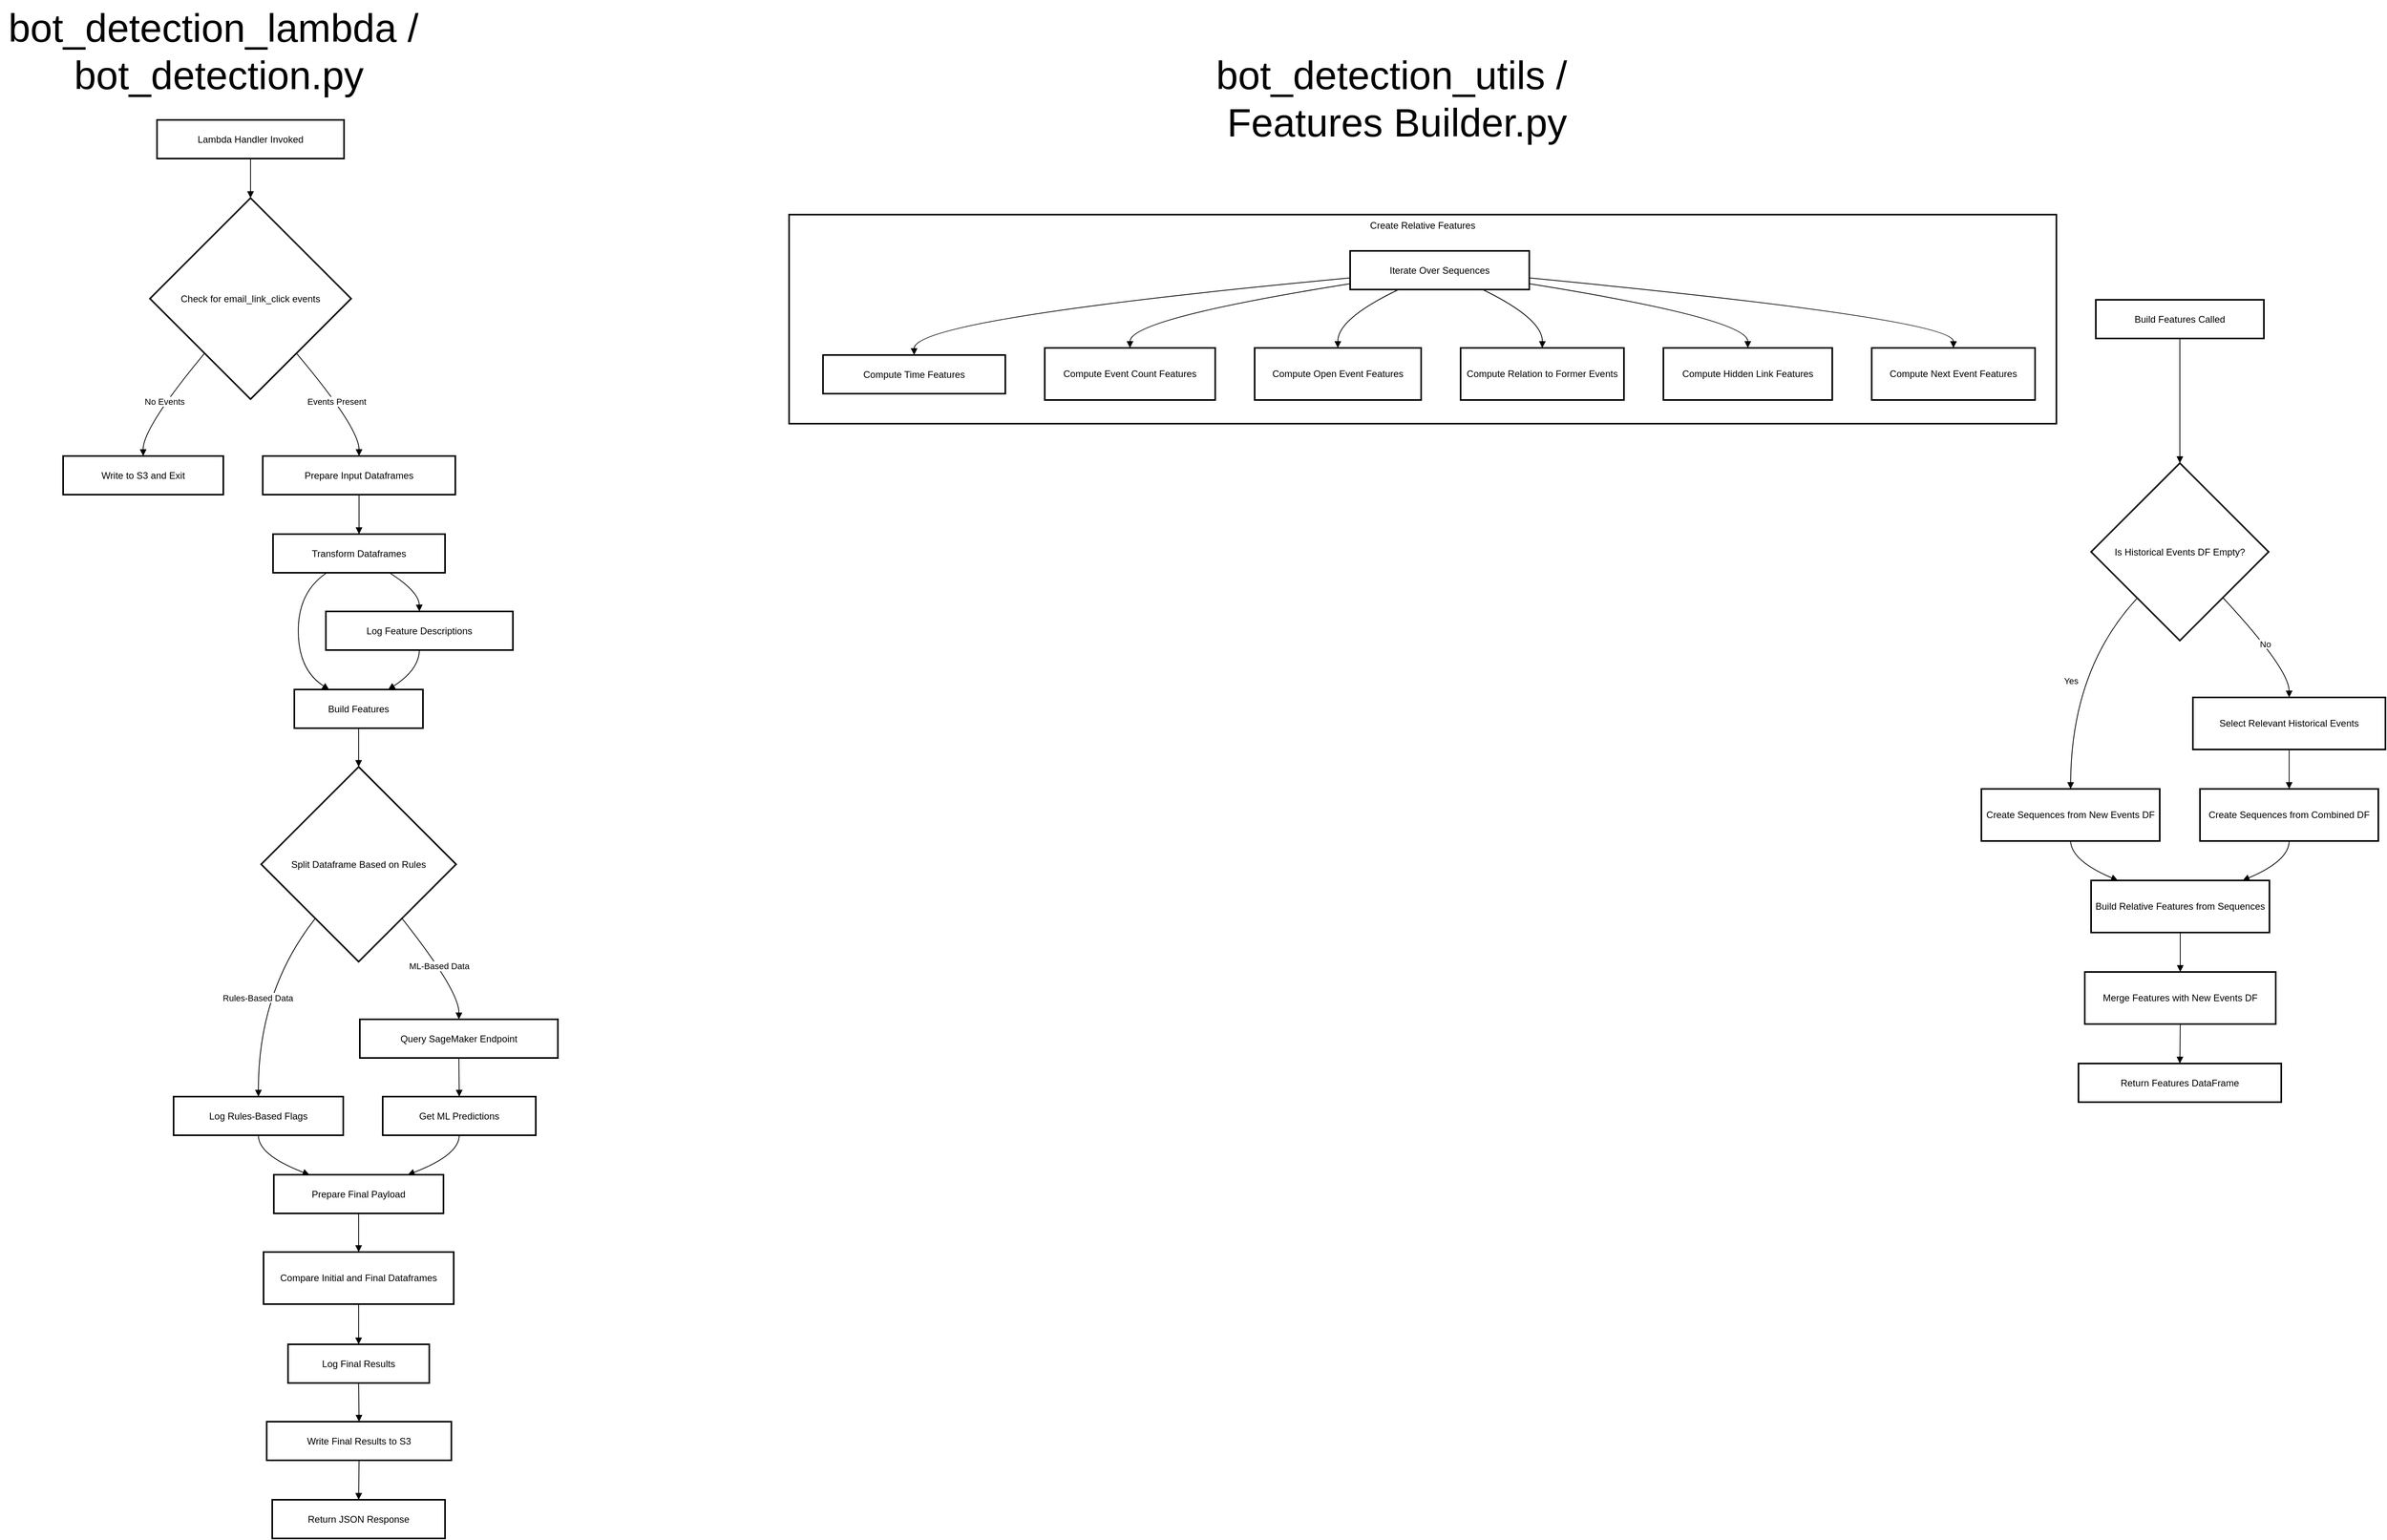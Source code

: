 <mxfile version="24.7.17">
  <diagram name="Page-1" id="3eVfE4N3FL_XPuebNrsI">
    <mxGraphModel dx="3212" dy="2682" grid="1" gridSize="10" guides="1" tooltips="1" connect="1" arrows="1" fold="1" page="1" pageScale="1" pageWidth="827" pageHeight="1169" math="0" shadow="0">
      <root>
        <mxCell id="0" />
        <mxCell id="1" parent="0" />
        <mxCell id="KNTmnaW5pSriOuO3dziM-1" value="Lambda Handler Invoked" style="whiteSpace=wrap;strokeWidth=2;" vertex="1" parent="1">
          <mxGeometry x="139" y="20" width="237" height="49" as="geometry" />
        </mxCell>
        <mxCell id="KNTmnaW5pSriOuO3dziM-2" value="Check for email_link_click events" style="rhombus;strokeWidth=2;whiteSpace=wrap;" vertex="1" parent="1">
          <mxGeometry x="130" y="119" width="255" height="255" as="geometry" />
        </mxCell>
        <mxCell id="KNTmnaW5pSriOuO3dziM-3" value="Write to S3 and Exit" style="whiteSpace=wrap;strokeWidth=2;" vertex="1" parent="1">
          <mxGeometry x="20" y="446" width="203" height="49" as="geometry" />
        </mxCell>
        <mxCell id="KNTmnaW5pSriOuO3dziM-4" value="Prepare Input Dataframes" style="whiteSpace=wrap;strokeWidth=2;" vertex="1" parent="1">
          <mxGeometry x="273" y="446" width="244" height="49" as="geometry" />
        </mxCell>
        <mxCell id="KNTmnaW5pSriOuO3dziM-5" value="Transform Dataframes" style="whiteSpace=wrap;strokeWidth=2;" vertex="1" parent="1">
          <mxGeometry x="286" y="545" width="218" height="49" as="geometry" />
        </mxCell>
        <mxCell id="KNTmnaW5pSriOuO3dziM-6" value="Build Features" style="whiteSpace=wrap;strokeWidth=2;" vertex="1" parent="1">
          <mxGeometry x="313" y="742" width="163" height="49" as="geometry" />
        </mxCell>
        <mxCell id="KNTmnaW5pSriOuO3dziM-7" value="Split Dataframe Based on Rules" style="rhombus;strokeWidth=2;whiteSpace=wrap;" vertex="1" parent="1">
          <mxGeometry x="271" y="840" width="247" height="247" as="geometry" />
        </mxCell>
        <mxCell id="KNTmnaW5pSriOuO3dziM-8" value="Log Rules-Based Flags" style="whiteSpace=wrap;strokeWidth=2;" vertex="1" parent="1">
          <mxGeometry x="160" y="1258" width="215" height="49" as="geometry" />
        </mxCell>
        <mxCell id="KNTmnaW5pSriOuO3dziM-9" value="Query SageMaker Endpoint" style="whiteSpace=wrap;strokeWidth=2;" vertex="1" parent="1">
          <mxGeometry x="396" y="1160" width="251" height="49" as="geometry" />
        </mxCell>
        <mxCell id="KNTmnaW5pSriOuO3dziM-10" value="Get ML Predictions" style="whiteSpace=wrap;strokeWidth=2;" vertex="1" parent="1">
          <mxGeometry x="425" y="1258" width="194" height="49" as="geometry" />
        </mxCell>
        <mxCell id="KNTmnaW5pSriOuO3dziM-11" value="Prepare Final Payload" style="whiteSpace=wrap;strokeWidth=2;" vertex="1" parent="1">
          <mxGeometry x="287" y="1357" width="215" height="49" as="geometry" />
        </mxCell>
        <mxCell id="KNTmnaW5pSriOuO3dziM-12" value="Compare Initial and Final Dataframes" style="whiteSpace=wrap;strokeWidth=2;" vertex="1" parent="1">
          <mxGeometry x="274" y="1455" width="241" height="66" as="geometry" />
        </mxCell>
        <mxCell id="KNTmnaW5pSriOuO3dziM-13" value="Log Final Results" style="whiteSpace=wrap;strokeWidth=2;" vertex="1" parent="1">
          <mxGeometry x="305" y="1572" width="179" height="49" as="geometry" />
        </mxCell>
        <mxCell id="KNTmnaW5pSriOuO3dziM-14" value="Write Final Results to S3" style="whiteSpace=wrap;strokeWidth=2;" vertex="1" parent="1">
          <mxGeometry x="278" y="1670" width="234" height="49" as="geometry" />
        </mxCell>
        <mxCell id="KNTmnaW5pSriOuO3dziM-15" value="Return JSON Response" style="whiteSpace=wrap;strokeWidth=2;" vertex="1" parent="1">
          <mxGeometry x="285" y="1769" width="219" height="49" as="geometry" />
        </mxCell>
        <mxCell id="KNTmnaW5pSriOuO3dziM-16" value="Log Feature Descriptions" style="whiteSpace=wrap;strokeWidth=2;" vertex="1" parent="1">
          <mxGeometry x="353" y="643" width="237" height="49" as="geometry" />
        </mxCell>
        <mxCell id="KNTmnaW5pSriOuO3dziM-17" value="" style="curved=1;startArrow=none;endArrow=block;exitX=0.5;exitY=0.99;entryX=0.5;entryY=0;rounded=0;" edge="1" parent="1" source="KNTmnaW5pSriOuO3dziM-1" target="KNTmnaW5pSriOuO3dziM-2">
          <mxGeometry relative="1" as="geometry">
            <Array as="points" />
          </mxGeometry>
        </mxCell>
        <mxCell id="KNTmnaW5pSriOuO3dziM-18" value="No Events" style="curved=1;startArrow=none;endArrow=block;exitX=0.08;exitY=1;entryX=0.5;entryY=0.01;rounded=0;" edge="1" parent="1" source="KNTmnaW5pSriOuO3dziM-2" target="KNTmnaW5pSriOuO3dziM-3">
          <mxGeometry relative="1" as="geometry">
            <Array as="points">
              <mxPoint x="121" y="410" />
            </Array>
          </mxGeometry>
        </mxCell>
        <mxCell id="KNTmnaW5pSriOuO3dziM-19" value="Events Present" style="curved=1;startArrow=none;endArrow=block;exitX=0.92;exitY=1;entryX=0.5;entryY=0.01;rounded=0;" edge="1" parent="1" source="KNTmnaW5pSriOuO3dziM-2" target="KNTmnaW5pSriOuO3dziM-4">
          <mxGeometry relative="1" as="geometry">
            <Array as="points">
              <mxPoint x="395" y="410" />
            </Array>
          </mxGeometry>
        </mxCell>
        <mxCell id="KNTmnaW5pSriOuO3dziM-20" value="" style="curved=1;startArrow=none;endArrow=block;exitX=0.5;exitY=1;entryX=0.5;entryY=0;rounded=0;" edge="1" parent="1" source="KNTmnaW5pSriOuO3dziM-4" target="KNTmnaW5pSriOuO3dziM-5">
          <mxGeometry relative="1" as="geometry">
            <Array as="points" />
          </mxGeometry>
        </mxCell>
        <mxCell id="KNTmnaW5pSriOuO3dziM-21" value="" style="curved=1;startArrow=none;endArrow=block;exitX=0.32;exitY=0.98;entryX=0.27;entryY=0;rounded=0;" edge="1" parent="1" source="KNTmnaW5pSriOuO3dziM-5" target="KNTmnaW5pSriOuO3dziM-6">
          <mxGeometry relative="1" as="geometry">
            <Array as="points">
              <mxPoint x="318" y="618" />
              <mxPoint x="318" y="717" />
            </Array>
          </mxGeometry>
        </mxCell>
        <mxCell id="KNTmnaW5pSriOuO3dziM-22" value="" style="curved=1;startArrow=none;endArrow=block;exitX=0.5;exitY=0.98;entryX=0.5;entryY=0;rounded=0;" edge="1" parent="1" source="KNTmnaW5pSriOuO3dziM-6" target="KNTmnaW5pSriOuO3dziM-7">
          <mxGeometry relative="1" as="geometry">
            <Array as="points" />
          </mxGeometry>
        </mxCell>
        <mxCell id="KNTmnaW5pSriOuO3dziM-23" value="Rules-Based Data" style="curved=1;startArrow=none;endArrow=block;exitX=0.1;exitY=1;entryX=0.5;entryY=0.01;rounded=0;" edge="1" parent="1" source="KNTmnaW5pSriOuO3dziM-7" target="KNTmnaW5pSriOuO3dziM-8">
          <mxGeometry relative="1" as="geometry">
            <Array as="points">
              <mxPoint x="267" y="1124" />
            </Array>
          </mxGeometry>
        </mxCell>
        <mxCell id="KNTmnaW5pSriOuO3dziM-24" value="ML-Based Data" style="curved=1;startArrow=none;endArrow=block;exitX=0.9;exitY=1;entryX=0.5;entryY=0;rounded=0;" edge="1" parent="1" source="KNTmnaW5pSriOuO3dziM-7" target="KNTmnaW5pSriOuO3dziM-9">
          <mxGeometry relative="1" as="geometry">
            <Array as="points">
              <mxPoint x="522" y="1124" />
            </Array>
          </mxGeometry>
        </mxCell>
        <mxCell id="KNTmnaW5pSriOuO3dziM-25" value="" style="curved=1;startArrow=none;endArrow=block;exitX=0.5;exitY=0.99;entryX=0.5;entryY=0.01;rounded=0;" edge="1" parent="1" source="KNTmnaW5pSriOuO3dziM-9" target="KNTmnaW5pSriOuO3dziM-10">
          <mxGeometry relative="1" as="geometry">
            <Array as="points" />
          </mxGeometry>
        </mxCell>
        <mxCell id="KNTmnaW5pSriOuO3dziM-26" value="" style="curved=1;startArrow=none;endArrow=block;exitX=0.5;exitY=1;entryX=0.21;entryY=0;rounded=0;" edge="1" parent="1" source="KNTmnaW5pSriOuO3dziM-8" target="KNTmnaW5pSriOuO3dziM-11">
          <mxGeometry relative="1" as="geometry">
            <Array as="points">
              <mxPoint x="267" y="1332" />
            </Array>
          </mxGeometry>
        </mxCell>
        <mxCell id="KNTmnaW5pSriOuO3dziM-27" value="" style="curved=1;startArrow=none;endArrow=block;exitX=0.5;exitY=1;entryX=0.79;entryY=0;rounded=0;" edge="1" parent="1" source="KNTmnaW5pSriOuO3dziM-10" target="KNTmnaW5pSriOuO3dziM-11">
          <mxGeometry relative="1" as="geometry">
            <Array as="points">
              <mxPoint x="522" y="1332" />
            </Array>
          </mxGeometry>
        </mxCell>
        <mxCell id="KNTmnaW5pSriOuO3dziM-28" value="" style="curved=1;startArrow=none;endArrow=block;exitX=0.5;exitY=0.99;entryX=0.5;entryY=0.01;rounded=0;" edge="1" parent="1" source="KNTmnaW5pSriOuO3dziM-11" target="KNTmnaW5pSriOuO3dziM-12">
          <mxGeometry relative="1" as="geometry">
            <Array as="points" />
          </mxGeometry>
        </mxCell>
        <mxCell id="KNTmnaW5pSriOuO3dziM-29" value="" style="curved=1;startArrow=none;endArrow=block;exitX=0.5;exitY=1.01;entryX=0.5;entryY=-0.01;rounded=0;" edge="1" parent="1" source="KNTmnaW5pSriOuO3dziM-12" target="KNTmnaW5pSriOuO3dziM-13">
          <mxGeometry relative="1" as="geometry">
            <Array as="points" />
          </mxGeometry>
        </mxCell>
        <mxCell id="KNTmnaW5pSriOuO3dziM-30" value="" style="curved=1;startArrow=none;endArrow=block;exitX=0.5;exitY=0.98;entryX=0.5;entryY=0;rounded=0;" edge="1" parent="1" source="KNTmnaW5pSriOuO3dziM-13" target="KNTmnaW5pSriOuO3dziM-14">
          <mxGeometry relative="1" as="geometry">
            <Array as="points" />
          </mxGeometry>
        </mxCell>
        <mxCell id="KNTmnaW5pSriOuO3dziM-31" value="" style="curved=1;startArrow=none;endArrow=block;exitX=0.5;exitY=0.99;entryX=0.5;entryY=-0.01;rounded=0;" edge="1" parent="1" source="KNTmnaW5pSriOuO3dziM-14" target="KNTmnaW5pSriOuO3dziM-15">
          <mxGeometry relative="1" as="geometry">
            <Array as="points" />
          </mxGeometry>
        </mxCell>
        <mxCell id="KNTmnaW5pSriOuO3dziM-32" value="" style="curved=1;startArrow=none;endArrow=block;exitX=0.67;exitY=0.98;entryX=0.5;entryY=0.01;rounded=0;" edge="1" parent="1" source="KNTmnaW5pSriOuO3dziM-5" target="KNTmnaW5pSriOuO3dziM-16">
          <mxGeometry relative="1" as="geometry">
            <Array as="points">
              <mxPoint x="471" y="618" />
            </Array>
          </mxGeometry>
        </mxCell>
        <mxCell id="KNTmnaW5pSriOuO3dziM-33" value="" style="curved=1;startArrow=none;endArrow=block;exitX=0.5;exitY=1;entryX=0.73;entryY=0;rounded=0;" edge="1" parent="1" source="KNTmnaW5pSriOuO3dziM-16" target="KNTmnaW5pSriOuO3dziM-6">
          <mxGeometry relative="1" as="geometry">
            <Array as="points">
              <mxPoint x="471" y="717" />
            </Array>
          </mxGeometry>
        </mxCell>
        <mxCell id="KNTmnaW5pSriOuO3dziM-34" value="Create Relative Features" style="whiteSpace=wrap;strokeWidth=2;verticalAlign=top;" vertex="1" parent="1">
          <mxGeometry x="940" y="140" width="1606" height="265" as="geometry" />
        </mxCell>
        <mxCell id="KNTmnaW5pSriOuO3dziM-35" value="Iterate Over Sequences" style="whiteSpace=wrap;strokeWidth=2;" vertex="1" parent="KNTmnaW5pSriOuO3dziM-34">
          <mxGeometry x="711" y="46" width="227" height="49" as="geometry" />
        </mxCell>
        <mxCell id="KNTmnaW5pSriOuO3dziM-36" value="Compute Time Features" style="whiteSpace=wrap;strokeWidth=2;" vertex="1" parent="KNTmnaW5pSriOuO3dziM-34">
          <mxGeometry x="43" y="178" width="231" height="49" as="geometry" />
        </mxCell>
        <mxCell id="KNTmnaW5pSriOuO3dziM-37" value="Compute Event Count Features" style="whiteSpace=wrap;strokeWidth=2;" vertex="1" parent="KNTmnaW5pSriOuO3dziM-34">
          <mxGeometry x="324" y="169" width="216" height="66" as="geometry" />
        </mxCell>
        <mxCell id="KNTmnaW5pSriOuO3dziM-38" value="Compute Open Event Features" style="whiteSpace=wrap;strokeWidth=2;" vertex="1" parent="KNTmnaW5pSriOuO3dziM-34">
          <mxGeometry x="590" y="169" width="211" height="66" as="geometry" />
        </mxCell>
        <mxCell id="KNTmnaW5pSriOuO3dziM-39" value="Compute Relation to Former Events" style="whiteSpace=wrap;strokeWidth=2;" vertex="1" parent="KNTmnaW5pSriOuO3dziM-34">
          <mxGeometry x="851" y="169" width="207" height="66" as="geometry" />
        </mxCell>
        <mxCell id="KNTmnaW5pSriOuO3dziM-40" value="Compute Hidden Link Features" style="whiteSpace=wrap;strokeWidth=2;" vertex="1" parent="KNTmnaW5pSriOuO3dziM-34">
          <mxGeometry x="1108" y="169" width="214" height="66" as="geometry" />
        </mxCell>
        <mxCell id="KNTmnaW5pSriOuO3dziM-41" value="Compute Next Event Features" style="whiteSpace=wrap;strokeWidth=2;" vertex="1" parent="KNTmnaW5pSriOuO3dziM-34">
          <mxGeometry x="1372" y="169" width="207" height="66" as="geometry" />
        </mxCell>
        <mxCell id="KNTmnaW5pSriOuO3dziM-42" value="" style="curved=1;startArrow=none;endArrow=block;exitX=0;exitY=0.7;entryX=0.5;entryY=0;rounded=0;" edge="1" parent="KNTmnaW5pSriOuO3dziM-34" source="KNTmnaW5pSriOuO3dziM-35" target="KNTmnaW5pSriOuO3dziM-36">
          <mxGeometry relative="1" as="geometry">
            <Array as="points">
              <mxPoint x="158" y="132" />
            </Array>
          </mxGeometry>
        </mxCell>
        <mxCell id="KNTmnaW5pSriOuO3dziM-43" value="" style="curved=1;startArrow=none;endArrow=block;exitX=0;exitY=0.85;entryX=0.5;entryY=0;rounded=0;" edge="1" parent="KNTmnaW5pSriOuO3dziM-34" source="KNTmnaW5pSriOuO3dziM-35" target="KNTmnaW5pSriOuO3dziM-37">
          <mxGeometry relative="1" as="geometry">
            <Array as="points">
              <mxPoint x="432" y="132" />
            </Array>
          </mxGeometry>
        </mxCell>
        <mxCell id="KNTmnaW5pSriOuO3dziM-44" value="" style="curved=1;startArrow=none;endArrow=block;exitX=0.28;exitY=0.98;entryX=0.5;entryY=0;rounded=0;" edge="1" parent="KNTmnaW5pSriOuO3dziM-34" source="KNTmnaW5pSriOuO3dziM-35" target="KNTmnaW5pSriOuO3dziM-38">
          <mxGeometry relative="1" as="geometry">
            <Array as="points">
              <mxPoint x="695" y="132" />
            </Array>
          </mxGeometry>
        </mxCell>
        <mxCell id="KNTmnaW5pSriOuO3dziM-45" value="" style="curved=1;startArrow=none;endArrow=block;exitX=0.73;exitY=0.98;entryX=0.5;entryY=0;rounded=0;" edge="1" parent="KNTmnaW5pSriOuO3dziM-34" source="KNTmnaW5pSriOuO3dziM-35" target="KNTmnaW5pSriOuO3dziM-39">
          <mxGeometry relative="1" as="geometry">
            <Array as="points">
              <mxPoint x="955" y="132" />
            </Array>
          </mxGeometry>
        </mxCell>
        <mxCell id="KNTmnaW5pSriOuO3dziM-46" value="" style="curved=1;startArrow=none;endArrow=block;exitX=1;exitY=0.85;entryX=0.5;entryY=0;rounded=0;" edge="1" parent="KNTmnaW5pSriOuO3dziM-34" source="KNTmnaW5pSriOuO3dziM-35" target="KNTmnaW5pSriOuO3dziM-40">
          <mxGeometry relative="1" as="geometry">
            <Array as="points">
              <mxPoint x="1215" y="132" />
            </Array>
          </mxGeometry>
        </mxCell>
        <mxCell id="KNTmnaW5pSriOuO3dziM-47" value="" style="curved=1;startArrow=none;endArrow=block;exitX=1;exitY=0.7;entryX=0.5;entryY=0;rounded=0;" edge="1" parent="KNTmnaW5pSriOuO3dziM-34" source="KNTmnaW5pSriOuO3dziM-35" target="KNTmnaW5pSriOuO3dziM-41">
          <mxGeometry relative="1" as="geometry">
            <Array as="points">
              <mxPoint x="1476" y="132" />
            </Array>
          </mxGeometry>
        </mxCell>
        <mxCell id="KNTmnaW5pSriOuO3dziM-48" value="Build Features Called" style="whiteSpace=wrap;strokeWidth=2;" vertex="1" parent="1">
          <mxGeometry x="2596" y="248" width="213" height="49" as="geometry" />
        </mxCell>
        <mxCell id="KNTmnaW5pSriOuO3dziM-49" value="Is Historical Events DF Empty?" style="rhombus;strokeWidth=2;whiteSpace=wrap;" vertex="1" parent="1">
          <mxGeometry x="2590" y="455" width="225" height="225" as="geometry" />
        </mxCell>
        <mxCell id="KNTmnaW5pSriOuO3dziM-50" value="Create Sequences from New Events DF" style="whiteSpace=wrap;strokeWidth=2;" vertex="1" parent="1">
          <mxGeometry x="2451" y="868" width="226" height="66" as="geometry" />
        </mxCell>
        <mxCell id="KNTmnaW5pSriOuO3dziM-51" value="Select Relevant Historical Events" style="whiteSpace=wrap;strokeWidth=2;" vertex="1" parent="1">
          <mxGeometry x="2719" y="752" width="244" height="66" as="geometry" />
        </mxCell>
        <mxCell id="KNTmnaW5pSriOuO3dziM-52" value="Create Sequences from Combined DF" style="whiteSpace=wrap;strokeWidth=2;" vertex="1" parent="1">
          <mxGeometry x="2728" y="868" width="226" height="66" as="geometry" />
        </mxCell>
        <mxCell id="KNTmnaW5pSriOuO3dziM-53" value="Build Relative Features from Sequences" style="whiteSpace=wrap;strokeWidth=2;" vertex="1" parent="1">
          <mxGeometry x="2590" y="984" width="226" height="66" as="geometry" />
        </mxCell>
        <mxCell id="KNTmnaW5pSriOuO3dziM-54" value="Merge Features with New Events DF" style="whiteSpace=wrap;strokeWidth=2;" vertex="1" parent="1">
          <mxGeometry x="2582" y="1100" width="242" height="66" as="geometry" />
        </mxCell>
        <mxCell id="KNTmnaW5pSriOuO3dziM-55" value="Return Features DataFrame" style="whiteSpace=wrap;strokeWidth=2;" vertex="1" parent="1">
          <mxGeometry x="2574" y="1216" width="257" height="49" as="geometry" />
        </mxCell>
        <mxCell id="KNTmnaW5pSriOuO3dziM-56" value="" style="curved=1;startArrow=none;endArrow=block;exitX=0.5;exitY=0.99;entryX=0.5;entryY=0;rounded=0;" edge="1" parent="1" source="KNTmnaW5pSriOuO3dziM-48" target="KNTmnaW5pSriOuO3dziM-49">
          <mxGeometry relative="1" as="geometry">
            <Array as="points" />
          </mxGeometry>
        </mxCell>
        <mxCell id="KNTmnaW5pSriOuO3dziM-57" value="Yes" style="curved=1;startArrow=none;endArrow=block;exitX=0.04;exitY=1;entryX=0.5;entryY=0;rounded=0;" edge="1" parent="1" source="KNTmnaW5pSriOuO3dziM-49" target="KNTmnaW5pSriOuO3dziM-50">
          <mxGeometry relative="1" as="geometry">
            <Array as="points">
              <mxPoint x="2565" y="716" />
            </Array>
          </mxGeometry>
        </mxCell>
        <mxCell id="KNTmnaW5pSriOuO3dziM-58" value="No" style="curved=1;startArrow=none;endArrow=block;exitX=0.97;exitY=1;entryX=0.5;entryY=0;rounded=0;" edge="1" parent="1" source="KNTmnaW5pSriOuO3dziM-49" target="KNTmnaW5pSriOuO3dziM-51">
          <mxGeometry relative="1" as="geometry">
            <Array as="points">
              <mxPoint x="2841" y="716" />
            </Array>
          </mxGeometry>
        </mxCell>
        <mxCell id="KNTmnaW5pSriOuO3dziM-59" value="" style="curved=1;startArrow=none;endArrow=block;exitX=0.5;exitY=1;entryX=0.5;entryY=0;rounded=0;" edge="1" parent="1" source="KNTmnaW5pSriOuO3dziM-51" target="KNTmnaW5pSriOuO3dziM-52">
          <mxGeometry relative="1" as="geometry">
            <Array as="points" />
          </mxGeometry>
        </mxCell>
        <mxCell id="KNTmnaW5pSriOuO3dziM-60" value="" style="curved=1;startArrow=none;endArrow=block;exitX=0.5;exitY=1;entryX=0.15;entryY=0;rounded=0;" edge="1" parent="1" source="KNTmnaW5pSriOuO3dziM-50" target="KNTmnaW5pSriOuO3dziM-53">
          <mxGeometry relative="1" as="geometry">
            <Array as="points">
              <mxPoint x="2565" y="959" />
            </Array>
          </mxGeometry>
        </mxCell>
        <mxCell id="KNTmnaW5pSriOuO3dziM-61" value="" style="curved=1;startArrow=none;endArrow=block;exitX=0.5;exitY=1;entryX=0.85;entryY=0;rounded=0;" edge="1" parent="1" source="KNTmnaW5pSriOuO3dziM-52" target="KNTmnaW5pSriOuO3dziM-53">
          <mxGeometry relative="1" as="geometry">
            <Array as="points">
              <mxPoint x="2841" y="959" />
            </Array>
          </mxGeometry>
        </mxCell>
        <mxCell id="KNTmnaW5pSriOuO3dziM-62" value="" style="curved=1;startArrow=none;endArrow=block;exitX=0.5;exitY=1;entryX=0.5;entryY=0;rounded=0;" edge="1" parent="1" source="KNTmnaW5pSriOuO3dziM-53" target="KNTmnaW5pSriOuO3dziM-54">
          <mxGeometry relative="1" as="geometry">
            <Array as="points" />
          </mxGeometry>
        </mxCell>
        <mxCell id="KNTmnaW5pSriOuO3dziM-63" value="" style="curved=1;startArrow=none;endArrow=block;exitX=0.5;exitY=1;entryX=0.5;entryY=0;rounded=0;" edge="1" parent="1" source="KNTmnaW5pSriOuO3dziM-54" target="KNTmnaW5pSriOuO3dziM-55">
          <mxGeometry relative="1" as="geometry">
            <Array as="points" />
          </mxGeometry>
        </mxCell>
        <mxCell id="KNTmnaW5pSriOuO3dziM-65" value="&lt;font style=&quot;font-size: 50px;&quot;&gt;bot_detection_utils /&amp;nbsp;&lt;/font&gt;&lt;div&gt;&lt;font style=&quot;font-size: 50px;&quot;&gt;Features Builder.py&lt;/font&gt;&lt;/div&gt;" style="text;html=1;align=center;verticalAlign=middle;resizable=0;points=[];autosize=1;strokeColor=none;fillColor=none;" vertex="1" parent="1">
          <mxGeometry x="1470" y="-72" width="480" height="130" as="geometry" />
        </mxCell>
        <mxCell id="KNTmnaW5pSriOuO3dziM-66" value="&lt;font style=&quot;font-size: 50px;&quot;&gt;bot_detection_lambda /&lt;/font&gt;&lt;div&gt;&lt;font style=&quot;font-size: 50px;&quot;&gt;&amp;nbsp;bot_detection.py&lt;/font&gt;&lt;/div&gt;" style="text;html=1;align=center;verticalAlign=middle;resizable=0;points=[];autosize=1;strokeColor=none;fillColor=none;" vertex="1" parent="1">
          <mxGeometry x="-60" y="-132" width="540" height="130" as="geometry" />
        </mxCell>
      </root>
    </mxGraphModel>
  </diagram>
</mxfile>
